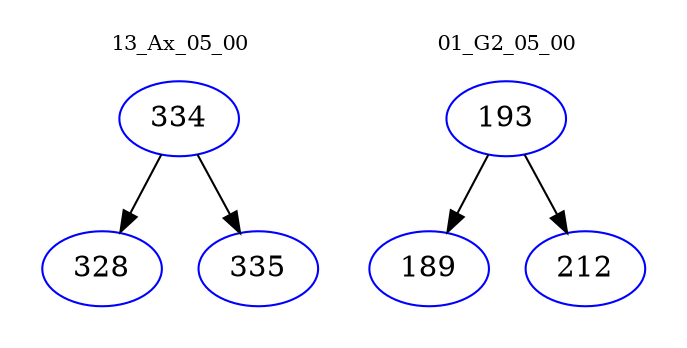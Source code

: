digraph{
subgraph cluster_0 {
color = white
label = "13_Ax_05_00";
fontsize=10;
T0_334 [label="334", color="blue"]
T0_334 -> T0_328 [color="black"]
T0_328 [label="328", color="blue"]
T0_334 -> T0_335 [color="black"]
T0_335 [label="335", color="blue"]
}
subgraph cluster_1 {
color = white
label = "01_G2_05_00";
fontsize=10;
T1_193 [label="193", color="blue"]
T1_193 -> T1_189 [color="black"]
T1_189 [label="189", color="blue"]
T1_193 -> T1_212 [color="black"]
T1_212 [label="212", color="blue"]
}
}
